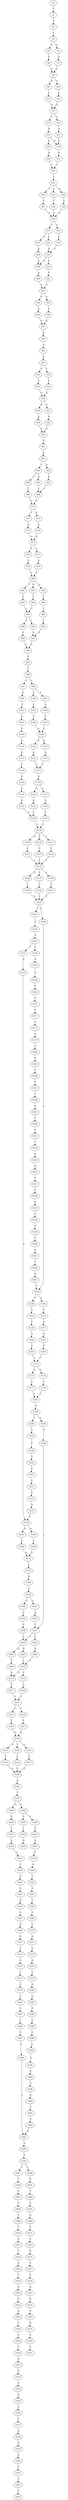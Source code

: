 strict digraph  {
	S0 -> S1 [ label = T ];
	S1 -> S2 [ label = T ];
	S2 -> S3 [ label = C ];
	S3 -> S4 [ label = G ];
	S3 -> S5 [ label = A ];
	S4 -> S6 [ label = A ];
	S5 -> S7 [ label = A ];
	S6 -> S8 [ label = A ];
	S7 -> S8 [ label = A ];
	S8 -> S9 [ label = G ];
	S8 -> S10 [ label = A ];
	S9 -> S11 [ label = A ];
	S10 -> S12 [ label = A ];
	S11 -> S13 [ label = G ];
	S12 -> S13 [ label = G ];
	S13 -> S14 [ label = T ];
	S13 -> S15 [ label = C ];
	S14 -> S16 [ label = A ];
	S15 -> S17 [ label = A ];
	S16 -> S18 [ label = A ];
	S16 -> S19 [ label = G ];
	S17 -> S19 [ label = G ];
	S18 -> S20 [ label = G ];
	S19 -> S21 [ label = G ];
	S20 -> S22 [ label = T ];
	S21 -> S22 [ label = T ];
	S22 -> S23 [ label = C ];
	S23 -> S24 [ label = C ];
	S23 -> S25 [ label = A ];
	S23 -> S26 [ label = G ];
	S24 -> S27 [ label = C ];
	S25 -> S28 [ label = C ];
	S26 -> S29 [ label = C ];
	S27 -> S30 [ label = A ];
	S28 -> S30 [ label = A ];
	S29 -> S30 [ label = A ];
	S30 -> S31 [ label = C ];
	S30 -> S32 [ label = G ];
	S31 -> S33 [ label = A ];
	S31 -> S34 [ label = C ];
	S32 -> S35 [ label = C ];
	S33 -> S36 [ label = A ];
	S34 -> S37 [ label = A ];
	S35 -> S37 [ label = A ];
	S36 -> S38 [ label = G ];
	S37 -> S39 [ label = A ];
	S37 -> S38 [ label = G ];
	S38 -> S40 [ label = A ];
	S39 -> S41 [ label = A ];
	S40 -> S42 [ label = G ];
	S41 -> S42 [ label = G ];
	S42 -> S43 [ label = G ];
	S42 -> S44 [ label = A ];
	S43 -> S45 [ label = A ];
	S44 -> S46 [ label = A ];
	S45 -> S47 [ label = G ];
	S46 -> S47 [ label = G ];
	S47 -> S48 [ label = G ];
	S48 -> S49 [ label = A ];
	S49 -> S50 [ label = A ];
	S50 -> S51 [ label = G ];
	S50 -> S52 [ label = T ];
	S51 -> S53 [ label = T ];
	S52 -> S54 [ label = T ];
	S53 -> S55 [ label = G ];
	S54 -> S55 [ label = G ];
	S55 -> S56 [ label = G ];
	S55 -> S57 [ label = A ];
	S56 -> S58 [ label = A ];
	S57 -> S59 [ label = A ];
	S58 -> S60 [ label = G ];
	S59 -> S60 [ label = G ];
	S60 -> S61 [ label = G ];
	S61 -> S62 [ label = G ];
	S62 -> S63 [ label = C ];
	S62 -> S64 [ label = A ];
	S63 -> S65 [ label = G ];
	S63 -> S66 [ label = C ];
	S64 -> S67 [ label = G ];
	S65 -> S68 [ label = T ];
	S66 -> S69 [ label = T ];
	S67 -> S68 [ label = T ];
	S68 -> S70 [ label = G ];
	S69 -> S70 [ label = G ];
	S70 -> S71 [ label = T ];
	S70 -> S72 [ label = C ];
	S71 -> S73 [ label = A ];
	S72 -> S74 [ label = A ];
	S73 -> S75 [ label = G ];
	S74 -> S75 [ label = G ];
	S75 -> S76 [ label = G ];
	S75 -> S77 [ label = A ];
	S76 -> S78 [ label = A ];
	S77 -> S79 [ label = A ];
	S78 -> S80 [ label = A ];
	S79 -> S80 [ label = A ];
	S80 -> S81 [ label = A ];
	S80 -> S82 [ label = T ];
	S80 -> S83 [ label = G ];
	S81 -> S84 [ label = T ];
	S82 -> S85 [ label = T ];
	S83 -> S86 [ label = T ];
	S84 -> S87 [ label = C ];
	S85 -> S87 [ label = C ];
	S86 -> S88 [ label = T ];
	S87 -> S89 [ label = G ];
	S87 -> S90 [ label = C ];
	S88 -> S91 [ label = C ];
	S89 -> S92 [ label = C ];
	S90 -> S93 [ label = C ];
	S91 -> S93 [ label = C ];
	S92 -> S94 [ label = G ];
	S93 -> S94 [ label = G ];
	S94 -> S95 [ label = G ];
	S95 -> S96 [ label = T ];
	S96 -> S97 [ label = A ];
	S96 -> S98 [ label = C ];
	S97 -> S99 [ label = G ];
	S98 -> S100 [ label = C ];
	S98 -> S101 [ label = T ];
	S99 -> S102 [ label = T ];
	S100 -> S103 [ label = T ];
	S101 -> S104 [ label = A ];
	S102 -> S105 [ label = G ];
	S103 -> S106 [ label = T ];
	S104 -> S107 [ label = T ];
	S105 -> S108 [ label = G ];
	S106 -> S109 [ label = A ];
	S107 -> S109 [ label = A ];
	S108 -> S110 [ label = A ];
	S109 -> S111 [ label = G ];
	S109 -> S112 [ label = A ];
	S110 -> S113 [ label = G ];
	S111 -> S114 [ label = A ];
	S112 -> S115 [ label = A ];
	S113 -> S116 [ label = C ];
	S114 -> S117 [ label = T ];
	S115 -> S117 [ label = T ];
	S116 -> S118 [ label = G ];
	S117 -> S119 [ label = A ];
	S118 -> S120 [ label = A ];
	S119 -> S121 [ label = A ];
	S119 -> S122 [ label = G ];
	S120 -> S123 [ label = G ];
	S121 -> S124 [ label = A ];
	S122 -> S125 [ label = G ];
	S123 -> S126 [ label = C ];
	S124 -> S127 [ label = C ];
	S125 -> S126 [ label = C ];
	S126 -> S128 [ label = C ];
	S127 -> S128 [ label = C ];
	S128 -> S129 [ label = G ];
	S128 -> S130 [ label = T ];
	S128 -> S131 [ label = C ];
	S129 -> S132 [ label = C ];
	S130 -> S133 [ label = C ];
	S131 -> S134 [ label = C ];
	S132 -> S135 [ label = T ];
	S133 -> S135 [ label = T ];
	S134 -> S135 [ label = T ];
	S135 -> S136 [ label = A ];
	S135 -> S137 [ label = T ];
	S135 -> S138 [ label = C ];
	S136 -> S139 [ label = C ];
	S137 -> S140 [ label = C ];
	S138 -> S141 [ label = C ];
	S139 -> S142 [ label = T ];
	S140 -> S142 [ label = T ];
	S141 -> S142 [ label = T ];
	S142 -> S143 [ label = T ];
	S142 -> S144 [ label = C ];
	S143 -> S145 [ label = C ];
	S144 -> S146 [ label = C ];
	S145 -> S147 [ label = T ];
	S146 -> S148 [ label = T ];
	S146 -> S149 [ label = G ];
	S147 -> S150 [ label = C ];
	S147 -> S151 [ label = C ];
	S148 -> S152 [ label = C ];
	S149 -> S153 [ label = C ];
	S150 -> S154 [ label = C ];
	S151 -> S155 [ label = A ];
	S152 -> S156 [ label = C ];
	S153 -> S157 [ label = A ];
	S154 -> S158 [ label = T ];
	S155 -> S159 [ label = G ];
	S156 -> S160 [ label = T ];
	S157 -> S161 [ label = G ];
	S158 -> S162 [ label = C ];
	S159 -> S163 [ label = G ];
	S159 -> S164 [ label = A ];
	S160 -> S165 [ label = C ];
	S161 -> S166 [ label = C ];
	S162 -> S167 [ label = C ];
	S163 -> S168 [ label = C ];
	S164 -> S169 [ label = C ];
	S165 -> S170 [ label = C ];
	S166 -> S170 [ label = C ];
	S167 -> S171 [ label = T ];
	S168 -> S172 [ label = A ];
	S169 -> S172 [ label = A ];
	S170 -> S173 [ label = G ];
	S170 -> S174 [ label = A ];
	S171 -> S175 [ label = A ];
	S172 -> S176 [ label = C ];
	S173 -> S177 [ label = C ];
	S174 -> S178 [ label = C ];
	S175 -> S179 [ label = C ];
	S176 -> S180 [ label = G ];
	S177 -> S181 [ label = G ];
	S178 -> S181 [ label = G ];
	S179 -> S182 [ label = C ];
	S180 -> S183 [ label = A ];
	S181 -> S184 [ label = G ];
	S182 -> S185 [ label = C ];
	S183 -> S186 [ label = G ];
	S183 -> S187 [ label = A ];
	S184 -> S188 [ label = T ];
	S184 -> S189 [ label = G ];
	S185 -> S190 [ label = C ];
	S186 -> S191 [ label = C ];
	S187 -> S192 [ label = A ];
	S188 -> S193 [ label = C ];
	S189 -> S194 [ label = A ];
	S190 -> S195 [ label = T ];
	S191 -> S196 [ label = C ];
	S192 -> S197 [ label = C ];
	S193 -> S198 [ label = T ];
	S194 -> S197 [ label = C ];
	S195 -> S199 [ label = T ];
	S196 -> S200 [ label = T ];
	S197 -> S201 [ label = C ];
	S197 -> S200 [ label = T ];
	S198 -> S202 [ label = T ];
	S199 -> S203 [ label = C ];
	S200 -> S204 [ label = G ];
	S200 -> S205 [ label = A ];
	S201 -> S206 [ label = A ];
	S202 -> S207 [ label = C ];
	S203 -> S208 [ label = T ];
	S204 -> S209 [ label = T ];
	S205 -> S210 [ label = T ];
	S206 -> S210 [ label = T ];
	S207 -> S211 [ label = C ];
	S208 -> S212 [ label = T ];
	S209 -> S213 [ label = G ];
	S210 -> S214 [ label = C ];
	S210 -> S213 [ label = G ];
	S211 -> S215 [ label = T ];
	S212 -> S216 [ label = T ];
	S213 -> S217 [ label = T ];
	S214 -> S218 [ label = T ];
	S215 -> S219 [ label = A ];
	S216 -> S220 [ label = C ];
	S217 -> S221 [ label = C ];
	S218 -> S221 [ label = C ];
	S219 -> S159 [ label = G ];
	S220 -> S222 [ label = G ];
	S221 -> S223 [ label = C ];
	S221 -> S224 [ label = T ];
	S222 -> S225 [ label = T ];
	S223 -> S226 [ label = C ];
	S224 -> S227 [ label = C ];
	S225 -> S228 [ label = C ];
	S226 -> S229 [ label = G ];
	S227 -> S229 [ label = G ];
	S228 -> S230 [ label = C ];
	S229 -> S231 [ label = G ];
	S229 -> S232 [ label = T ];
	S229 -> S233 [ label = A ];
	S230 -> S234 [ label = C ];
	S231 -> S235 [ label = C ];
	S232 -> S236 [ label = C ];
	S233 -> S237 [ label = C ];
	S234 -> S238 [ label = T ];
	S235 -> S239 [ label = G ];
	S236 -> S239 [ label = G ];
	S237 -> S239 [ label = G ];
	S238 -> S240 [ label = C ];
	S239 -> S241 [ label = G ];
	S240 -> S242 [ label = C ];
	S241 -> S243 [ label = T ];
	S242 -> S244 [ label = T ];
	S243 -> S245 [ label = G ];
	S243 -> S246 [ label = A ];
	S244 -> S247 [ label = C ];
	S245 -> S248 [ label = G ];
	S246 -> S249 [ label = C ];
	S246 -> S250 [ label = A ];
	S247 -> S146 [ label = C ];
	S248 -> S251 [ label = C ];
	S249 -> S252 [ label = T ];
	S250 -> S253 [ label = T ];
	S251 -> S254 [ label = A ];
	S252 -> S255 [ label = A ];
	S253 -> S256 [ label = G ];
	S254 -> S257 [ label = G ];
	S255 -> S258 [ label = C ];
	S257 -> S259 [ label = C ];
	S258 -> S260 [ label = G ];
	S259 -> S261 [ label = G ];
	S260 -> S262 [ label = T ];
	S261 -> S263 [ label = C ];
	S262 -> S264 [ label = T ];
	S263 -> S265 [ label = G ];
	S264 -> S266 [ label = T ];
	S265 -> S267 [ label = G ];
	S266 -> S268 [ label = T ];
	S267 -> S269 [ label = G ];
	S268 -> S270 [ label = C ];
	S269 -> S271 [ label = G ];
	S270 -> S272 [ label = G ];
	S271 -> S273 [ label = T ];
	S272 -> S274 [ label = G ];
	S273 -> S275 [ label = G ];
	S274 -> S276 [ label = G ];
	S275 -> S277 [ label = C ];
	S276 -> S278 [ label = T ];
	S277 -> S279 [ label = T ];
	S278 -> S280 [ label = A ];
	S279 -> S281 [ label = T ];
	S280 -> S282 [ label = G ];
	S281 -> S283 [ label = C ];
	S282 -> S284 [ label = T ];
	S283 -> S285 [ label = C ];
	S284 -> S286 [ label = C ];
	S285 -> S287 [ label = C ];
	S286 -> S288 [ label = C ];
	S287 -> S289 [ label = C ];
	S288 -> S290 [ label = A ];
	S289 -> S291 [ label = C ];
	S290 -> S292 [ label = A ];
	S291 -> S293 [ label = G ];
	S292 -> S294 [ label = C ];
	S293 -> S295 [ label = T ];
	S294 -> S296 [ label = A ];
	S295 -> S297 [ label = C ];
	S295 -> S298 [ label = T ];
	S296 -> S299 [ label = G ];
	S297 -> S300 [ label = C ];
	S298 -> S301 [ label = G ];
	S299 -> S302 [ label = T ];
	S300 -> S303 [ label = G ];
	S301 -> S304 [ label = T ];
	S302 -> S305 [ label = C ];
	S303 -> S306 [ label = G ];
	S304 -> S307 [ label = A ];
	S305 -> S291 [ label = C ];
	S306 -> S308 [ label = T ];
	S307 -> S309 [ label = G ];
	S308 -> S310 [ label = C ];
	S309 -> S311 [ label = T ];
	S310 -> S312 [ label = C ];
	S311 -> S313 [ label = C ];
	S312 -> S314 [ label = T ];
	S313 -> S315 [ label = G ];
	S314 -> S316 [ label = C ];
	S315 -> S317 [ label = T ];
	S316 -> S318 [ label = T ];
	S317 -> S319 [ label = A ];
	S318 -> S320 [ label = G ];
	S319 -> S321 [ label = G ];
	S320 -> S322 [ label = G ];
	S321 -> S323 [ label = G ];
	S322 -> S324 [ label = A ];
	S323 -> S325 [ label = C ];
	S324 -> S326 [ label = C ];
	S325 -> S327 [ label = G ];
	S326 -> S328 [ label = C ];
	S327 -> S329 [ label = T ];
	S328 -> S330 [ label = C ];
	S329 -> S331 [ label = C ];
	S330 -> S332 [ label = G ];
	S332 -> S333 [ label = G ];
	S333 -> S334 [ label = C ];
	S334 -> S335 [ label = G ];
	S335 -> S336 [ label = C ];
	S336 -> S337 [ label = T ];
	S337 -> S338 [ label = G ];
	S338 -> S339 [ label = G ];
	S339 -> S340 [ label = G ];
	S340 -> S341 [ label = C ];
	S341 -> S342 [ label = C ];
	S342 -> S343 [ label = C ];
}

